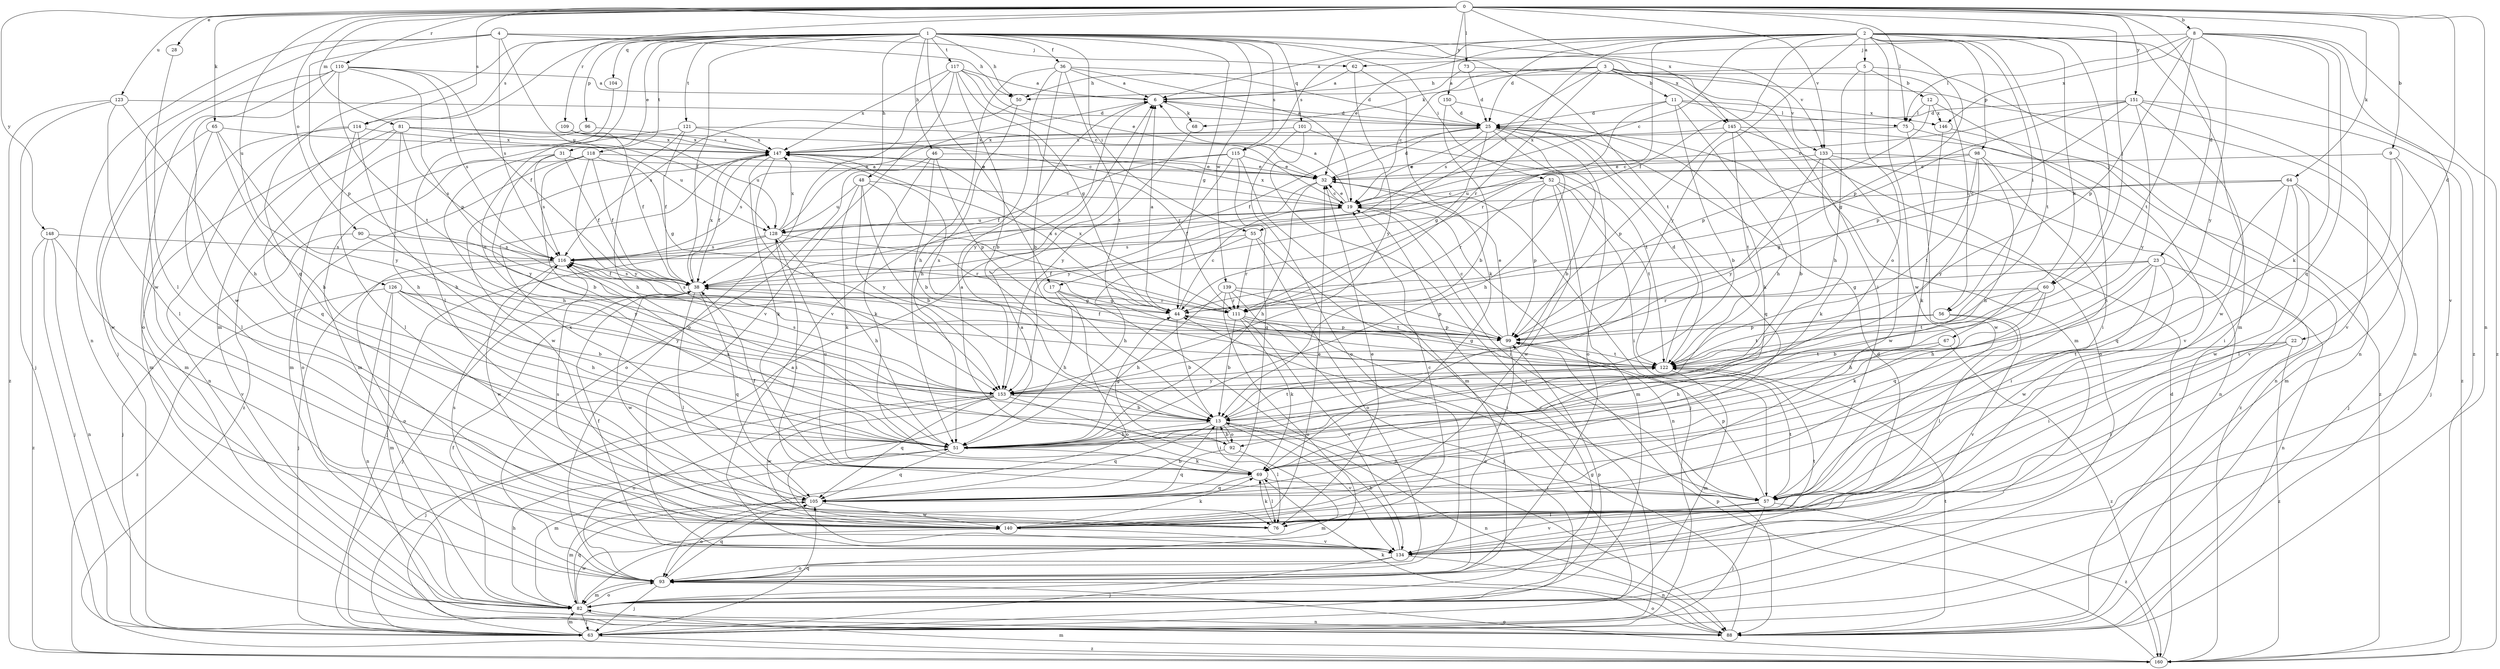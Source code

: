 strict digraph  {
0;
1;
2;
3;
4;
5;
6;
8;
9;
11;
12;
13;
17;
19;
22;
23;
25;
28;
31;
32;
36;
38;
44;
46;
48;
50;
51;
52;
55;
56;
57;
60;
62;
63;
64;
65;
67;
68;
69;
73;
75;
76;
81;
82;
88;
90;
92;
93;
96;
98;
99;
101;
104;
105;
109;
110;
111;
114;
115;
116;
117;
118;
121;
122;
123;
126;
128;
133;
134;
139;
140;
145;
146;
147;
148;
150;
151;
153;
160;
0 -> 8  [label=b];
0 -> 9  [label=b];
0 -> 22  [label=d];
0 -> 23  [label=d];
0 -> 28  [label=e];
0 -> 60  [label=j];
0 -> 64  [label=k];
0 -> 65  [label=k];
0 -> 73  [label=l];
0 -> 75  [label=l];
0 -> 81  [label=m];
0 -> 88  [label=n];
0 -> 90  [label=o];
0 -> 109  [label=r];
0 -> 110  [label=r];
0 -> 114  [label=s];
0 -> 123  [label=u];
0 -> 126  [label=u];
0 -> 133  [label=v];
0 -> 145  [label=x];
0 -> 148  [label=y];
0 -> 150  [label=y];
0 -> 151  [label=y];
1 -> 17  [label=c];
1 -> 31  [label=e];
1 -> 36  [label=f];
1 -> 38  [label=f];
1 -> 44  [label=g];
1 -> 46  [label=h];
1 -> 48  [label=h];
1 -> 50  [label=h];
1 -> 52  [label=i];
1 -> 55  [label=i];
1 -> 82  [label=m];
1 -> 92  [label=o];
1 -> 96  [label=p];
1 -> 101  [label=q];
1 -> 104  [label=q];
1 -> 105  [label=q];
1 -> 114  [label=s];
1 -> 115  [label=s];
1 -> 117  [label=t];
1 -> 118  [label=t];
1 -> 121  [label=t];
1 -> 122  [label=t];
1 -> 133  [label=v];
1 -> 139  [label=w];
1 -> 145  [label=x];
2 -> 5  [label=a];
2 -> 6  [label=a];
2 -> 17  [label=c];
2 -> 19  [label=c];
2 -> 25  [label=d];
2 -> 32  [label=e];
2 -> 38  [label=f];
2 -> 55  [label=i];
2 -> 56  [label=i];
2 -> 60  [label=j];
2 -> 67  [label=k];
2 -> 82  [label=m];
2 -> 98  [label=p];
2 -> 99  [label=p];
2 -> 115  [label=s];
2 -> 122  [label=t];
2 -> 140  [label=w];
2 -> 153  [label=y];
2 -> 160  [label=z];
3 -> 11  [label=b];
3 -> 19  [label=c];
3 -> 50  [label=h];
3 -> 56  [label=i];
3 -> 57  [label=i];
3 -> 68  [label=k];
3 -> 82  [label=m];
3 -> 111  [label=r];
3 -> 116  [label=s];
3 -> 133  [label=v];
4 -> 50  [label=h];
4 -> 62  [label=j];
4 -> 88  [label=n];
4 -> 99  [label=p];
4 -> 116  [label=s];
4 -> 128  [label=u];
4 -> 140  [label=w];
5 -> 12  [label=b];
5 -> 50  [label=h];
5 -> 51  [label=h];
5 -> 88  [label=n];
5 -> 92  [label=o];
6 -> 25  [label=d];
6 -> 68  [label=k];
6 -> 153  [label=y];
8 -> 62  [label=j];
8 -> 69  [label=k];
8 -> 75  [label=l];
8 -> 99  [label=p];
8 -> 105  [label=q];
8 -> 122  [label=t];
8 -> 134  [label=v];
8 -> 146  [label=x];
8 -> 153  [label=y];
8 -> 160  [label=z];
9 -> 32  [label=e];
9 -> 63  [label=j];
9 -> 82  [label=m];
9 -> 134  [label=v];
11 -> 13  [label=b];
11 -> 25  [label=d];
11 -> 51  [label=h];
11 -> 75  [label=l];
11 -> 111  [label=r];
11 -> 146  [label=x];
12 -> 57  [label=i];
12 -> 75  [label=l];
12 -> 99  [label=p];
12 -> 146  [label=x];
13 -> 51  [label=h];
13 -> 76  [label=l];
13 -> 88  [label=n];
13 -> 92  [label=o];
13 -> 105  [label=q];
13 -> 122  [label=t];
13 -> 134  [label=v];
17 -> 44  [label=g];
17 -> 51  [label=h];
17 -> 88  [label=n];
17 -> 93  [label=o];
19 -> 6  [label=a];
19 -> 32  [label=e];
19 -> 57  [label=i];
19 -> 88  [label=n];
19 -> 116  [label=s];
19 -> 128  [label=u];
19 -> 147  [label=x];
22 -> 57  [label=i];
22 -> 76  [label=l];
22 -> 122  [label=t];
22 -> 160  [label=z];
23 -> 38  [label=f];
23 -> 44  [label=g];
23 -> 51  [label=h];
23 -> 57  [label=i];
23 -> 88  [label=n];
23 -> 105  [label=q];
23 -> 140  [label=w];
25 -> 6  [label=a];
25 -> 13  [label=b];
25 -> 19  [label=c];
25 -> 38  [label=f];
25 -> 44  [label=g];
25 -> 51  [label=h];
25 -> 93  [label=o];
25 -> 105  [label=q];
25 -> 147  [label=x];
28 -> 76  [label=l];
31 -> 32  [label=e];
31 -> 38  [label=f];
31 -> 51  [label=h];
31 -> 116  [label=s];
31 -> 153  [label=y];
32 -> 19  [label=c];
32 -> 25  [label=d];
32 -> 38  [label=f];
32 -> 51  [label=h];
32 -> 63  [label=j];
36 -> 6  [label=a];
36 -> 13  [label=b];
36 -> 19  [label=c];
36 -> 25  [label=d];
36 -> 51  [label=h];
36 -> 122  [label=t];
36 -> 134  [label=v];
38 -> 44  [label=g];
38 -> 63  [label=j];
38 -> 76  [label=l];
38 -> 105  [label=q];
38 -> 116  [label=s];
38 -> 140  [label=w];
38 -> 147  [label=x];
44 -> 6  [label=a];
44 -> 13  [label=b];
44 -> 19  [label=c];
44 -> 99  [label=p];
44 -> 116  [label=s];
44 -> 147  [label=x];
46 -> 13  [label=b];
46 -> 32  [label=e];
46 -> 69  [label=k];
46 -> 93  [label=o];
46 -> 99  [label=p];
48 -> 13  [label=b];
48 -> 19  [label=c];
48 -> 69  [label=k];
48 -> 111  [label=r];
48 -> 128  [label=u];
48 -> 153  [label=y];
50 -> 51  [label=h];
50 -> 116  [label=s];
51 -> 69  [label=k];
51 -> 82  [label=m];
51 -> 105  [label=q];
51 -> 116  [label=s];
52 -> 19  [label=c];
52 -> 57  [label=i];
52 -> 82  [label=m];
52 -> 99  [label=p];
52 -> 111  [label=r];
52 -> 122  [label=t];
52 -> 140  [label=w];
55 -> 51  [label=h];
55 -> 63  [label=j];
55 -> 93  [label=o];
55 -> 111  [label=r];
55 -> 116  [label=s];
56 -> 76  [label=l];
56 -> 99  [label=p];
56 -> 122  [label=t];
56 -> 134  [label=v];
57 -> 63  [label=j];
57 -> 76  [label=l];
57 -> 99  [label=p];
57 -> 122  [label=t];
57 -> 134  [label=v];
57 -> 160  [label=z];
60 -> 13  [label=b];
60 -> 51  [label=h];
60 -> 69  [label=k];
60 -> 111  [label=r];
60 -> 122  [label=t];
62 -> 6  [label=a];
62 -> 69  [label=k];
62 -> 153  [label=y];
63 -> 6  [label=a];
63 -> 82  [label=m];
63 -> 105  [label=q];
63 -> 160  [label=z];
64 -> 19  [label=c];
64 -> 44  [label=g];
64 -> 57  [label=i];
64 -> 63  [label=j];
64 -> 76  [label=l];
64 -> 105  [label=q];
64 -> 140  [label=w];
65 -> 51  [label=h];
65 -> 76  [label=l];
65 -> 140  [label=w];
65 -> 147  [label=x];
65 -> 153  [label=y];
67 -> 51  [label=h];
67 -> 122  [label=t];
67 -> 160  [label=z];
68 -> 153  [label=y];
69 -> 6  [label=a];
69 -> 38  [label=f];
69 -> 57  [label=i];
69 -> 76  [label=l];
69 -> 105  [label=q];
69 -> 128  [label=u];
73 -> 6  [label=a];
73 -> 25  [label=d];
73 -> 88  [label=n];
75 -> 134  [label=v];
75 -> 140  [label=w];
75 -> 147  [label=x];
76 -> 19  [label=c];
76 -> 32  [label=e];
76 -> 69  [label=k];
81 -> 19  [label=c];
81 -> 51  [label=h];
81 -> 82  [label=m];
81 -> 105  [label=q];
81 -> 116  [label=s];
81 -> 128  [label=u];
81 -> 147  [label=x];
82 -> 19  [label=c];
82 -> 38  [label=f];
82 -> 51  [label=h];
82 -> 63  [label=j];
82 -> 88  [label=n];
82 -> 93  [label=o];
82 -> 99  [label=p];
82 -> 105  [label=q];
82 -> 140  [label=w];
88 -> 44  [label=g];
88 -> 69  [label=k];
88 -> 93  [label=o];
88 -> 122  [label=t];
90 -> 63  [label=j];
90 -> 116  [label=s];
90 -> 153  [label=y];
92 -> 13  [label=b];
92 -> 44  [label=g];
92 -> 82  [label=m];
92 -> 105  [label=q];
93 -> 25  [label=d];
93 -> 63  [label=j];
93 -> 82  [label=m];
93 -> 105  [label=q];
96 -> 82  [label=m];
96 -> 147  [label=x];
98 -> 32  [label=e];
98 -> 51  [label=h];
98 -> 57  [label=i];
98 -> 122  [label=t];
98 -> 128  [label=u];
98 -> 153  [label=y];
99 -> 19  [label=c];
99 -> 32  [label=e];
99 -> 38  [label=f];
99 -> 93  [label=o];
99 -> 122  [label=t];
101 -> 63  [label=j];
101 -> 93  [label=o];
101 -> 122  [label=t];
101 -> 147  [label=x];
104 -> 76  [label=l];
105 -> 13  [label=b];
105 -> 82  [label=m];
105 -> 93  [label=o];
105 -> 140  [label=w];
105 -> 147  [label=x];
109 -> 38  [label=f];
109 -> 128  [label=u];
109 -> 147  [label=x];
110 -> 6  [label=a];
110 -> 38  [label=f];
110 -> 63  [label=j];
110 -> 93  [label=o];
110 -> 99  [label=p];
110 -> 116  [label=s];
110 -> 122  [label=t];
110 -> 140  [label=w];
111 -> 13  [label=b];
111 -> 57  [label=i];
111 -> 69  [label=k];
111 -> 99  [label=p];
111 -> 134  [label=v];
111 -> 147  [label=x];
114 -> 51  [label=h];
114 -> 76  [label=l];
114 -> 82  [label=m];
114 -> 88  [label=n];
114 -> 147  [label=x];
115 -> 32  [label=e];
115 -> 38  [label=f];
115 -> 82  [label=m];
115 -> 105  [label=q];
115 -> 116  [label=s];
115 -> 153  [label=y];
116 -> 38  [label=f];
116 -> 63  [label=j];
116 -> 93  [label=o];
116 -> 140  [label=w];
117 -> 6  [label=a];
117 -> 13  [label=b];
117 -> 19  [label=c];
117 -> 32  [label=e];
117 -> 44  [label=g];
117 -> 93  [label=o];
117 -> 134  [label=v];
117 -> 147  [label=x];
118 -> 13  [label=b];
118 -> 32  [label=e];
118 -> 38  [label=f];
118 -> 44  [label=g];
118 -> 93  [label=o];
118 -> 153  [label=y];
118 -> 160  [label=z];
121 -> 38  [label=f];
121 -> 51  [label=h];
121 -> 82  [label=m];
121 -> 111  [label=r];
121 -> 147  [label=x];
122 -> 25  [label=d];
122 -> 44  [label=g];
122 -> 82  [label=m];
122 -> 147  [label=x];
122 -> 153  [label=y];
123 -> 25  [label=d];
123 -> 51  [label=h];
123 -> 63  [label=j];
123 -> 76  [label=l];
123 -> 160  [label=z];
126 -> 13  [label=b];
126 -> 51  [label=h];
126 -> 82  [label=m];
126 -> 88  [label=n];
126 -> 111  [label=r];
126 -> 153  [label=y];
126 -> 160  [label=z];
128 -> 6  [label=a];
128 -> 51  [label=h];
128 -> 57  [label=i];
128 -> 63  [label=j];
128 -> 111  [label=r];
128 -> 116  [label=s];
128 -> 147  [label=x];
133 -> 32  [label=e];
133 -> 69  [label=k];
133 -> 88  [label=n];
133 -> 140  [label=w];
133 -> 153  [label=y];
133 -> 160  [label=z];
134 -> 6  [label=a];
134 -> 13  [label=b];
134 -> 38  [label=f];
134 -> 63  [label=j];
134 -> 88  [label=n];
134 -> 93  [label=o];
134 -> 116  [label=s];
134 -> 122  [label=t];
139 -> 51  [label=h];
139 -> 63  [label=j];
139 -> 93  [label=o];
139 -> 99  [label=p];
139 -> 111  [label=r];
139 -> 122  [label=t];
140 -> 32  [label=e];
140 -> 69  [label=k];
140 -> 116  [label=s];
140 -> 134  [label=v];
145 -> 13  [label=b];
145 -> 93  [label=o];
145 -> 99  [label=p];
145 -> 122  [label=t];
145 -> 147  [label=x];
145 -> 160  [label=z];
146 -> 69  [label=k];
146 -> 88  [label=n];
147 -> 32  [label=e];
147 -> 38  [label=f];
147 -> 69  [label=k];
147 -> 140  [label=w];
147 -> 153  [label=y];
148 -> 63  [label=j];
148 -> 88  [label=n];
148 -> 116  [label=s];
148 -> 134  [label=v];
148 -> 160  [label=z];
150 -> 13  [label=b];
150 -> 25  [label=d];
150 -> 69  [label=k];
151 -> 19  [label=c];
151 -> 25  [label=d];
151 -> 44  [label=g];
151 -> 99  [label=p];
151 -> 134  [label=v];
151 -> 140  [label=w];
151 -> 153  [label=y];
151 -> 160  [label=z];
153 -> 13  [label=b];
153 -> 57  [label=i];
153 -> 63  [label=j];
153 -> 93  [label=o];
153 -> 105  [label=q];
153 -> 116  [label=s];
153 -> 140  [label=w];
160 -> 25  [label=d];
160 -> 82  [label=m];
160 -> 93  [label=o];
160 -> 99  [label=p];
}

